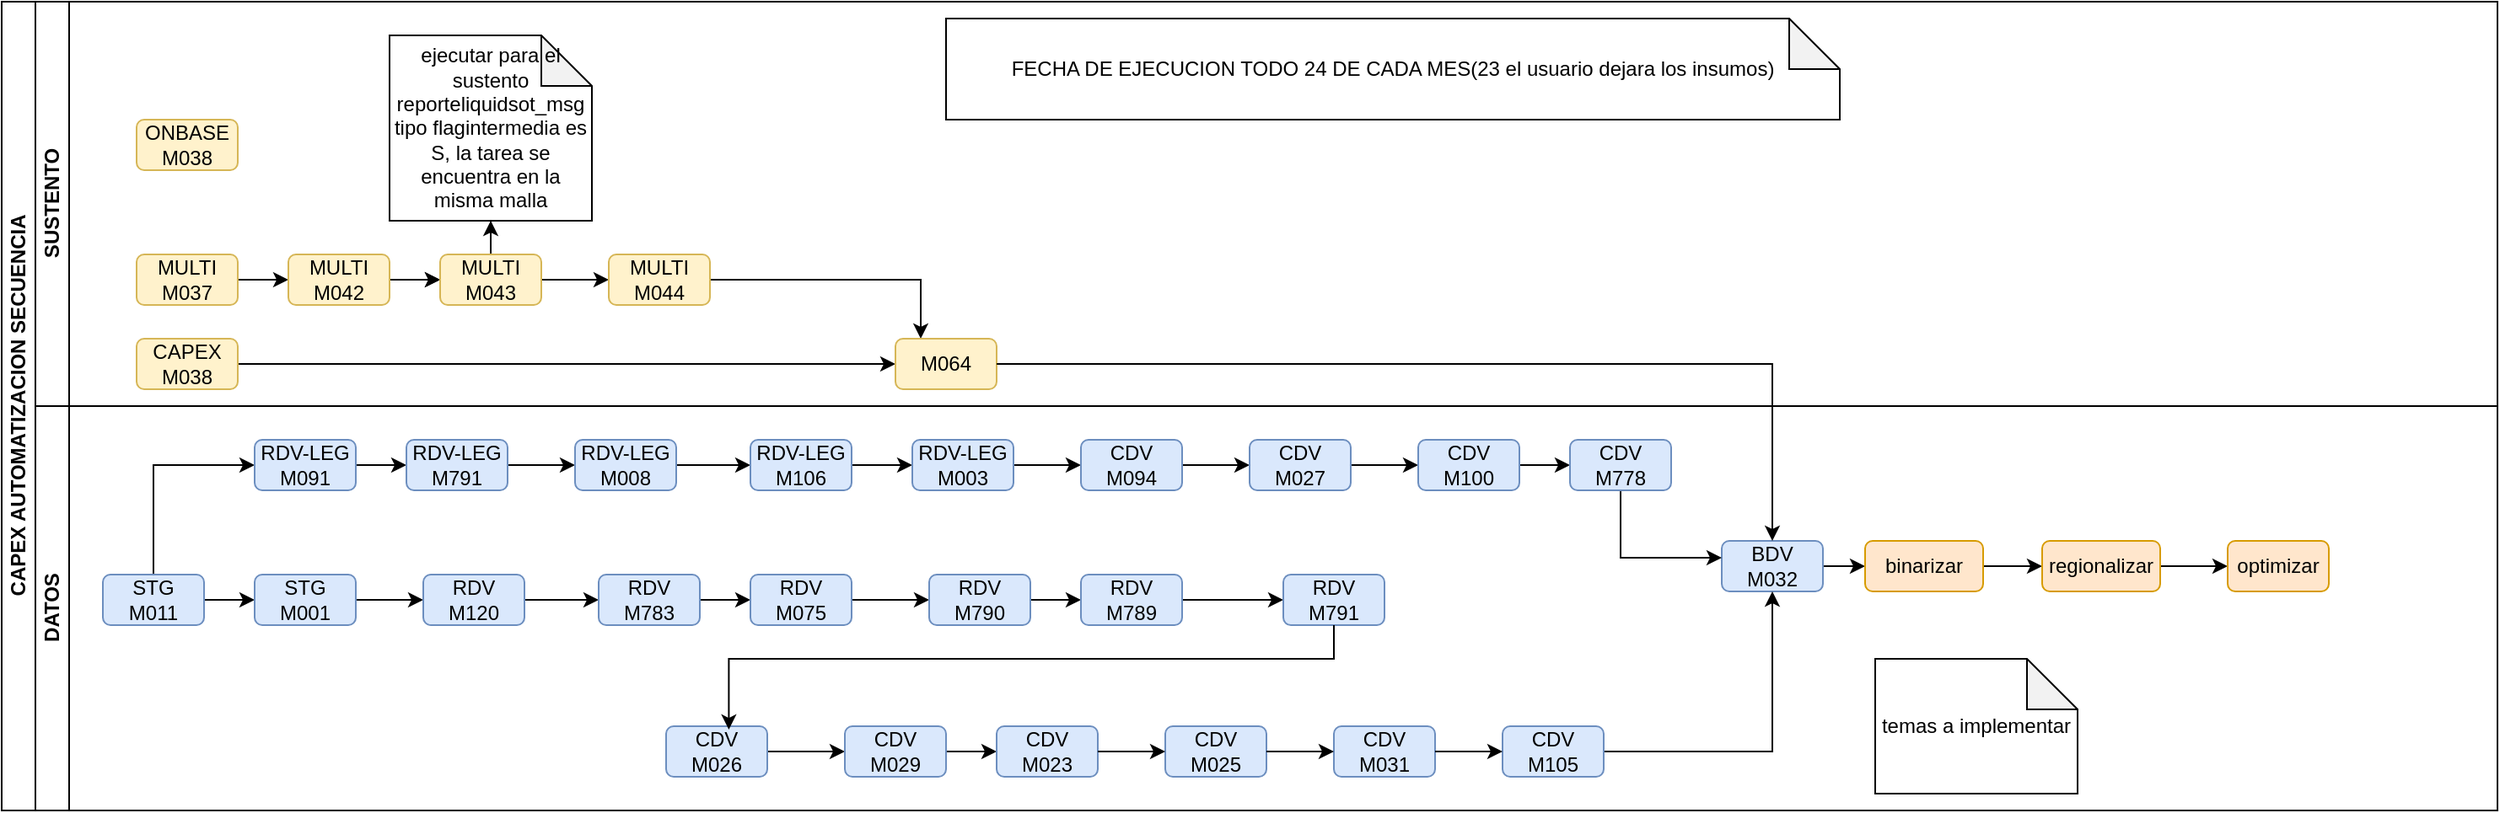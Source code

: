 <mxfile version="22.1.5" type="github">
  <diagram name="Página-1" id="SZONqNHoEBk2e5Q26ZTf">
    <mxGraphModel dx="1290" dy="542" grid="1" gridSize="10" guides="1" tooltips="1" connect="1" arrows="1" fold="1" page="1" pageScale="1" pageWidth="827" pageHeight="1169" math="0" shadow="0">
      <root>
        <mxCell id="0" />
        <mxCell id="1" parent="0" />
        <mxCell id="dYLYo-6RRwzFp5xRImiS-1" value="CAPEX AUTOMATIZACION SECUENCIA" style="swimlane;childLayout=stackLayout;resizeParent=1;resizeParentMax=0;horizontal=0;startSize=20;horizontalStack=0;html=1;" parent="1" vertex="1">
          <mxGeometry x="10" y="70" width="1480" height="480" as="geometry" />
        </mxCell>
        <mxCell id="dYLYo-6RRwzFp5xRImiS-2" value="SUSTENTO" style="swimlane;startSize=20;horizontal=0;html=1;" parent="dYLYo-6RRwzFp5xRImiS-1" vertex="1">
          <mxGeometry x="20" width="1460" height="240" as="geometry" />
        </mxCell>
        <mxCell id="dYLYo-6RRwzFp5xRImiS-11" value="" style="edgeStyle=orthogonalEdgeStyle;rounded=0;orthogonalLoop=1;jettySize=auto;html=1;" parent="dYLYo-6RRwzFp5xRImiS-2" source="dYLYo-6RRwzFp5xRImiS-7" target="dYLYo-6RRwzFp5xRImiS-8" edge="1">
          <mxGeometry relative="1" as="geometry" />
        </mxCell>
        <mxCell id="dYLYo-6RRwzFp5xRImiS-7" value="MULTI&lt;br&gt;M037" style="rounded=1;whiteSpace=wrap;html=1;fillColor=#fff2cc;strokeColor=#d6b656;" parent="dYLYo-6RRwzFp5xRImiS-2" vertex="1">
          <mxGeometry x="60" y="150" width="60" height="30" as="geometry" />
        </mxCell>
        <mxCell id="dYLYo-6RRwzFp5xRImiS-12" value="" style="edgeStyle=orthogonalEdgeStyle;rounded=0;orthogonalLoop=1;jettySize=auto;html=1;" parent="dYLYo-6RRwzFp5xRImiS-2" source="dYLYo-6RRwzFp5xRImiS-8" target="dYLYo-6RRwzFp5xRImiS-9" edge="1">
          <mxGeometry relative="1" as="geometry" />
        </mxCell>
        <mxCell id="dYLYo-6RRwzFp5xRImiS-49" value="" style="edgeStyle=orthogonalEdgeStyle;rounded=0;orthogonalLoop=1;jettySize=auto;html=1;" parent="dYLYo-6RRwzFp5xRImiS-2" source="dYLYo-6RRwzFp5xRImiS-8" target="dYLYo-6RRwzFp5xRImiS-9" edge="1">
          <mxGeometry relative="1" as="geometry" />
        </mxCell>
        <mxCell id="dYLYo-6RRwzFp5xRImiS-8" value="MULTI&lt;br&gt;M042" style="rounded=1;whiteSpace=wrap;html=1;fillColor=#fff2cc;strokeColor=#d6b656;" parent="dYLYo-6RRwzFp5xRImiS-2" vertex="1">
          <mxGeometry x="150" y="150" width="60" height="30" as="geometry" />
        </mxCell>
        <mxCell id="dYLYo-6RRwzFp5xRImiS-13" value="" style="edgeStyle=orthogonalEdgeStyle;rounded=0;orthogonalLoop=1;jettySize=auto;html=1;" parent="dYLYo-6RRwzFp5xRImiS-2" source="dYLYo-6RRwzFp5xRImiS-9" target="dYLYo-6RRwzFp5xRImiS-10" edge="1">
          <mxGeometry relative="1" as="geometry" />
        </mxCell>
        <mxCell id="dYLYo-6RRwzFp5xRImiS-52" value="" style="edgeStyle=orthogonalEdgeStyle;rounded=0;orthogonalLoop=1;jettySize=auto;html=1;" parent="dYLYo-6RRwzFp5xRImiS-2" source="dYLYo-6RRwzFp5xRImiS-9" target="dYLYo-6RRwzFp5xRImiS-51" edge="1">
          <mxGeometry relative="1" as="geometry" />
        </mxCell>
        <mxCell id="dYLYo-6RRwzFp5xRImiS-9" value="MULTI&lt;br&gt;M043" style="rounded=1;whiteSpace=wrap;html=1;fillColor=#fff2cc;strokeColor=#d6b656;" parent="dYLYo-6RRwzFp5xRImiS-2" vertex="1">
          <mxGeometry x="240" y="150" width="60" height="30" as="geometry" />
        </mxCell>
        <mxCell id="hPGo3_otTe4ZSKPym5bo-12" style="edgeStyle=orthogonalEdgeStyle;rounded=0;orthogonalLoop=1;jettySize=auto;html=1;entryX=0.25;entryY=0;entryDx=0;entryDy=0;" parent="dYLYo-6RRwzFp5xRImiS-2" source="dYLYo-6RRwzFp5xRImiS-10" target="dYLYo-6RRwzFp5xRImiS-53" edge="1">
          <mxGeometry relative="1" as="geometry" />
        </mxCell>
        <mxCell id="dYLYo-6RRwzFp5xRImiS-10" value="MULTI&lt;br&gt;M044" style="rounded=1;whiteSpace=wrap;html=1;fillColor=#fff2cc;strokeColor=#d6b656;" parent="dYLYo-6RRwzFp5xRImiS-2" vertex="1">
          <mxGeometry x="340" y="150" width="60" height="30" as="geometry" />
        </mxCell>
        <mxCell id="dYLYo-6RRwzFp5xRImiS-51" value="ejecutar para el sustento reporteliquidsot_msg&lt;br&gt;tipo flagintermedia es S, la tarea se encuentra en la misma malla" style="shape=note;whiteSpace=wrap;html=1;backgroundOutline=1;darkOpacity=0.05;" parent="dYLYo-6RRwzFp5xRImiS-2" vertex="1">
          <mxGeometry x="210" y="20" width="120" height="110" as="geometry" />
        </mxCell>
        <mxCell id="dYLYo-6RRwzFp5xRImiS-92" value="" style="edgeStyle=orthogonalEdgeStyle;rounded=0;orthogonalLoop=1;jettySize=auto;html=1;" parent="dYLYo-6RRwzFp5xRImiS-2" source="dYLYo-6RRwzFp5xRImiS-6" target="dYLYo-6RRwzFp5xRImiS-53" edge="1">
          <mxGeometry relative="1" as="geometry" />
        </mxCell>
        <mxCell id="dYLYo-6RRwzFp5xRImiS-6" value="CAPEX&lt;br&gt;M038" style="rounded=1;whiteSpace=wrap;html=1;fillColor=#fff2cc;strokeColor=#d6b656;" parent="dYLYo-6RRwzFp5xRImiS-2" vertex="1">
          <mxGeometry x="60" y="200" width="60" height="30" as="geometry" />
        </mxCell>
        <mxCell id="dYLYo-6RRwzFp5xRImiS-53" value="M064" style="rounded=1;whiteSpace=wrap;html=1;fillColor=#fff2cc;strokeColor=#d6b656;" parent="dYLYo-6RRwzFp5xRImiS-2" vertex="1">
          <mxGeometry x="510" y="200" width="60" height="30" as="geometry" />
        </mxCell>
        <mxCell id="dYLYo-6RRwzFp5xRImiS-98" value="FECHA DE EJECUCION TODO 24 DE CADA MES(23 el usuario dejara los insumos)" style="shape=note;whiteSpace=wrap;html=1;backgroundOutline=1;darkOpacity=0.05;" parent="dYLYo-6RRwzFp5xRImiS-2" vertex="1">
          <mxGeometry x="540" y="10" width="530" height="60" as="geometry" />
        </mxCell>
        <mxCell id="hPGo3_otTe4ZSKPym5bo-13" value="ONBASE&lt;br&gt;M038" style="rounded=1;whiteSpace=wrap;html=1;fillColor=#fff2cc;strokeColor=#d6b656;" parent="dYLYo-6RRwzFp5xRImiS-2" vertex="1">
          <mxGeometry x="60" y="70" width="60" height="30" as="geometry" />
        </mxCell>
        <mxCell id="dYLYo-6RRwzFp5xRImiS-5" value="DATOS" style="swimlane;startSize=20;horizontal=0;html=1;" parent="dYLYo-6RRwzFp5xRImiS-1" vertex="1">
          <mxGeometry x="20" y="240" width="1460" height="240" as="geometry" />
        </mxCell>
        <mxCell id="dYLYo-6RRwzFp5xRImiS-17" value="" style="edgeStyle=orthogonalEdgeStyle;rounded=0;orthogonalLoop=1;jettySize=auto;html=1;" parent="dYLYo-6RRwzFp5xRImiS-5" source="dYLYo-6RRwzFp5xRImiS-14" target="dYLYo-6RRwzFp5xRImiS-15" edge="1">
          <mxGeometry relative="1" as="geometry" />
        </mxCell>
        <mxCell id="dYLYo-6RRwzFp5xRImiS-32" value="" style="edgeStyle=orthogonalEdgeStyle;rounded=0;orthogonalLoop=1;jettySize=auto;html=1;" parent="dYLYo-6RRwzFp5xRImiS-5" source="dYLYo-6RRwzFp5xRImiS-14" target="dYLYo-6RRwzFp5xRImiS-25" edge="1">
          <mxGeometry relative="1" as="geometry">
            <Array as="points">
              <mxPoint x="70" y="35" />
            </Array>
          </mxGeometry>
        </mxCell>
        <mxCell id="dYLYo-6RRwzFp5xRImiS-14" value="STG&lt;br&gt;M011" style="rounded=1;whiteSpace=wrap;html=1;fillColor=#dae8fc;strokeColor=#6c8ebf;" parent="dYLYo-6RRwzFp5xRImiS-5" vertex="1">
          <mxGeometry x="40" y="100" width="60" height="30" as="geometry" />
        </mxCell>
        <mxCell id="dYLYo-6RRwzFp5xRImiS-22" value="" style="edgeStyle=orthogonalEdgeStyle;rounded=0;orthogonalLoop=1;jettySize=auto;html=1;" parent="dYLYo-6RRwzFp5xRImiS-5" source="dYLYo-6RRwzFp5xRImiS-15" target="dYLYo-6RRwzFp5xRImiS-16" edge="1">
          <mxGeometry relative="1" as="geometry" />
        </mxCell>
        <mxCell id="dYLYo-6RRwzFp5xRImiS-15" value="STG&lt;br&gt;M001" style="rounded=1;whiteSpace=wrap;html=1;fillColor=#dae8fc;strokeColor=#6c8ebf;" parent="dYLYo-6RRwzFp5xRImiS-5" vertex="1">
          <mxGeometry x="130" y="100" width="60" height="30" as="geometry" />
        </mxCell>
        <mxCell id="dYLYo-6RRwzFp5xRImiS-24" value="" style="edgeStyle=orthogonalEdgeStyle;rounded=0;orthogonalLoop=1;jettySize=auto;html=1;" parent="dYLYo-6RRwzFp5xRImiS-5" source="dYLYo-6RRwzFp5xRImiS-16" target="dYLYo-6RRwzFp5xRImiS-23" edge="1">
          <mxGeometry relative="1" as="geometry" />
        </mxCell>
        <mxCell id="dYLYo-6RRwzFp5xRImiS-16" value="RDV&lt;br&gt;M120" style="rounded=1;whiteSpace=wrap;html=1;fillColor=#dae8fc;strokeColor=#6c8ebf;" parent="dYLYo-6RRwzFp5xRImiS-5" vertex="1">
          <mxGeometry x="230" y="100" width="60" height="30" as="geometry" />
        </mxCell>
        <mxCell id="dYLYo-6RRwzFp5xRImiS-36" value="" style="edgeStyle=orthogonalEdgeStyle;rounded=0;orthogonalLoop=1;jettySize=auto;html=1;" parent="dYLYo-6RRwzFp5xRImiS-5" source="dYLYo-6RRwzFp5xRImiS-23" target="dYLYo-6RRwzFp5xRImiS-35" edge="1">
          <mxGeometry relative="1" as="geometry" />
        </mxCell>
        <mxCell id="dYLYo-6RRwzFp5xRImiS-23" value="RDV&lt;br&gt;M783" style="rounded=1;whiteSpace=wrap;html=1;fillColor=#dae8fc;strokeColor=#6c8ebf;" parent="dYLYo-6RRwzFp5xRImiS-5" vertex="1">
          <mxGeometry x="334" y="100" width="60" height="30" as="geometry" />
        </mxCell>
        <mxCell id="dYLYo-6RRwzFp5xRImiS-29" value="" style="edgeStyle=orthogonalEdgeStyle;rounded=0;orthogonalLoop=1;jettySize=auto;html=1;" parent="dYLYo-6RRwzFp5xRImiS-5" source="dYLYo-6RRwzFp5xRImiS-25" target="dYLYo-6RRwzFp5xRImiS-26" edge="1">
          <mxGeometry relative="1" as="geometry" />
        </mxCell>
        <mxCell id="dYLYo-6RRwzFp5xRImiS-25" value="RDV-LEG&lt;br&gt;M091" style="rounded=1;whiteSpace=wrap;html=1;fillColor=#dae8fc;strokeColor=#6c8ebf;" parent="dYLYo-6RRwzFp5xRImiS-5" vertex="1">
          <mxGeometry x="130" y="20" width="60" height="30" as="geometry" />
        </mxCell>
        <mxCell id="dYLYo-6RRwzFp5xRImiS-30" value="" style="edgeStyle=orthogonalEdgeStyle;rounded=0;orthogonalLoop=1;jettySize=auto;html=1;" parent="dYLYo-6RRwzFp5xRImiS-5" source="dYLYo-6RRwzFp5xRImiS-26" target="dYLYo-6RRwzFp5xRImiS-27" edge="1">
          <mxGeometry relative="1" as="geometry" />
        </mxCell>
        <mxCell id="dYLYo-6RRwzFp5xRImiS-26" value="RDV-LEG&lt;br&gt;M791" style="rounded=1;whiteSpace=wrap;html=1;fillColor=#dae8fc;strokeColor=#6c8ebf;" parent="dYLYo-6RRwzFp5xRImiS-5" vertex="1">
          <mxGeometry x="220" y="20" width="60" height="30" as="geometry" />
        </mxCell>
        <mxCell id="dYLYo-6RRwzFp5xRImiS-31" value="" style="edgeStyle=orthogonalEdgeStyle;rounded=0;orthogonalLoop=1;jettySize=auto;html=1;" parent="dYLYo-6RRwzFp5xRImiS-5" source="dYLYo-6RRwzFp5xRImiS-27" target="dYLYo-6RRwzFp5xRImiS-28" edge="1">
          <mxGeometry relative="1" as="geometry" />
        </mxCell>
        <mxCell id="dYLYo-6RRwzFp5xRImiS-27" value="RDV-LEG&lt;br&gt;M008" style="rounded=1;whiteSpace=wrap;html=1;fillColor=#dae8fc;strokeColor=#6c8ebf;" parent="dYLYo-6RRwzFp5xRImiS-5" vertex="1">
          <mxGeometry x="320" y="20" width="60" height="30" as="geometry" />
        </mxCell>
        <mxCell id="dYLYo-6RRwzFp5xRImiS-34" value="" style="edgeStyle=orthogonalEdgeStyle;rounded=0;orthogonalLoop=1;jettySize=auto;html=1;" parent="dYLYo-6RRwzFp5xRImiS-5" source="dYLYo-6RRwzFp5xRImiS-28" target="dYLYo-6RRwzFp5xRImiS-33" edge="1">
          <mxGeometry relative="1" as="geometry" />
        </mxCell>
        <mxCell id="dYLYo-6RRwzFp5xRImiS-28" value="RDV-LEG&lt;br&gt;M106" style="rounded=1;whiteSpace=wrap;html=1;fillColor=#dae8fc;strokeColor=#6c8ebf;" parent="dYLYo-6RRwzFp5xRImiS-5" vertex="1">
          <mxGeometry x="424" y="20" width="60" height="30" as="geometry" />
        </mxCell>
        <mxCell id="hPGo3_otTe4ZSKPym5bo-1" value="" style="edgeStyle=orthogonalEdgeStyle;rounded=0;orthogonalLoop=1;jettySize=auto;html=1;" parent="dYLYo-6RRwzFp5xRImiS-5" source="dYLYo-6RRwzFp5xRImiS-33" target="dYLYo-6RRwzFp5xRImiS-59" edge="1">
          <mxGeometry relative="1" as="geometry" />
        </mxCell>
        <mxCell id="dYLYo-6RRwzFp5xRImiS-33" value="RDV-LEG&lt;br&gt;M003" style="rounded=1;whiteSpace=wrap;html=1;fillColor=#dae8fc;strokeColor=#6c8ebf;" parent="dYLYo-6RRwzFp5xRImiS-5" vertex="1">
          <mxGeometry x="520" y="20" width="60" height="30" as="geometry" />
        </mxCell>
        <mxCell id="dYLYo-6RRwzFp5xRImiS-38" value="" style="edgeStyle=orthogonalEdgeStyle;rounded=0;orthogonalLoop=1;jettySize=auto;html=1;" parent="dYLYo-6RRwzFp5xRImiS-5" source="dYLYo-6RRwzFp5xRImiS-35" target="dYLYo-6RRwzFp5xRImiS-37" edge="1">
          <mxGeometry relative="1" as="geometry" />
        </mxCell>
        <mxCell id="dYLYo-6RRwzFp5xRImiS-35" value="RDV&lt;br&gt;M075" style="rounded=1;whiteSpace=wrap;html=1;fillColor=#dae8fc;strokeColor=#6c8ebf;" parent="dYLYo-6RRwzFp5xRImiS-5" vertex="1">
          <mxGeometry x="424" y="100" width="60" height="30" as="geometry" />
        </mxCell>
        <mxCell id="dYLYo-6RRwzFp5xRImiS-45" value="" style="edgeStyle=orthogonalEdgeStyle;rounded=0;orthogonalLoop=1;jettySize=auto;html=1;" parent="dYLYo-6RRwzFp5xRImiS-5" source="dYLYo-6RRwzFp5xRImiS-37" target="dYLYo-6RRwzFp5xRImiS-40" edge="1">
          <mxGeometry relative="1" as="geometry" />
        </mxCell>
        <mxCell id="dYLYo-6RRwzFp5xRImiS-37" value="RDV&lt;br&gt;M790" style="rounded=1;whiteSpace=wrap;html=1;fillColor=#dae8fc;strokeColor=#6c8ebf;" parent="dYLYo-6RRwzFp5xRImiS-5" vertex="1">
          <mxGeometry x="530" y="100" width="60" height="30" as="geometry" />
        </mxCell>
        <mxCell id="dYLYo-6RRwzFp5xRImiS-87" value="" style="edgeStyle=orthogonalEdgeStyle;rounded=0;orthogonalLoop=1;jettySize=auto;html=1;" parent="dYLYo-6RRwzFp5xRImiS-5" source="dYLYo-6RRwzFp5xRImiS-40" target="dYLYo-6RRwzFp5xRImiS-43" edge="1">
          <mxGeometry relative="1" as="geometry" />
        </mxCell>
        <mxCell id="dYLYo-6RRwzFp5xRImiS-40" value="RDV&lt;br&gt;M789" style="rounded=1;whiteSpace=wrap;html=1;fillColor=#dae8fc;strokeColor=#6c8ebf;" parent="dYLYo-6RRwzFp5xRImiS-5" vertex="1">
          <mxGeometry x="620" y="100" width="60" height="30" as="geometry" />
        </mxCell>
        <mxCell id="dYLYo-6RRwzFp5xRImiS-43" value="RDV&lt;br&gt;M791" style="rounded=1;whiteSpace=wrap;html=1;fillColor=#dae8fc;strokeColor=#6c8ebf;" parent="dYLYo-6RRwzFp5xRImiS-5" vertex="1">
          <mxGeometry x="740" y="100" width="60" height="30" as="geometry" />
        </mxCell>
        <mxCell id="dYLYo-6RRwzFp5xRImiS-105" style="edgeStyle=orthogonalEdgeStyle;rounded=0;orthogonalLoop=1;jettySize=auto;html=1;entryX=0;entryY=0.5;entryDx=0;entryDy=0;" parent="dYLYo-6RRwzFp5xRImiS-5" source="dYLYo-6RRwzFp5xRImiS-95" target="dYLYo-6RRwzFp5xRImiS-99" edge="1">
          <mxGeometry relative="1" as="geometry" />
        </mxCell>
        <mxCell id="dYLYo-6RRwzFp5xRImiS-95" value="BDV&lt;br&gt;M032" style="rounded=1;whiteSpace=wrap;html=1;fillColor=#dae8fc;strokeColor=#6c8ebf;" parent="dYLYo-6RRwzFp5xRImiS-5" vertex="1">
          <mxGeometry x="1000" y="80" width="60" height="30" as="geometry" />
        </mxCell>
        <mxCell id="dYLYo-6RRwzFp5xRImiS-107" style="edgeStyle=orthogonalEdgeStyle;rounded=0;orthogonalLoop=1;jettySize=auto;html=1;entryX=0;entryY=0.5;entryDx=0;entryDy=0;" parent="dYLYo-6RRwzFp5xRImiS-5" source="dYLYo-6RRwzFp5xRImiS-99" target="dYLYo-6RRwzFp5xRImiS-100" edge="1">
          <mxGeometry relative="1" as="geometry" />
        </mxCell>
        <mxCell id="dYLYo-6RRwzFp5xRImiS-99" value="binarizar" style="rounded=1;whiteSpace=wrap;html=1;fillColor=#ffe6cc;strokeColor=#d79b00;" parent="dYLYo-6RRwzFp5xRImiS-5" vertex="1">
          <mxGeometry x="1085" y="80" width="70" height="30" as="geometry" />
        </mxCell>
        <mxCell id="dYLYo-6RRwzFp5xRImiS-108" value="" style="edgeStyle=orthogonalEdgeStyle;rounded=0;orthogonalLoop=1;jettySize=auto;html=1;" parent="dYLYo-6RRwzFp5xRImiS-5" source="dYLYo-6RRwzFp5xRImiS-100" target="dYLYo-6RRwzFp5xRImiS-101" edge="1">
          <mxGeometry relative="1" as="geometry" />
        </mxCell>
        <mxCell id="dYLYo-6RRwzFp5xRImiS-100" value="regionalizar" style="rounded=1;whiteSpace=wrap;html=1;fillColor=#ffe6cc;strokeColor=#d79b00;" parent="dYLYo-6RRwzFp5xRImiS-5" vertex="1">
          <mxGeometry x="1190" y="80" width="70" height="30" as="geometry" />
        </mxCell>
        <mxCell id="dYLYo-6RRwzFp5xRImiS-102" value="temas a implementar" style="shape=note;whiteSpace=wrap;html=1;backgroundOutline=1;darkOpacity=0.05;" parent="dYLYo-6RRwzFp5xRImiS-5" vertex="1">
          <mxGeometry x="1091" y="150" width="120" height="80" as="geometry" />
        </mxCell>
        <mxCell id="dYLYo-6RRwzFp5xRImiS-101" value="optimizar" style="rounded=1;whiteSpace=wrap;html=1;fillColor=#ffe6cc;strokeColor=#d79b00;" parent="dYLYo-6RRwzFp5xRImiS-5" vertex="1">
          <mxGeometry x="1300" y="80" width="60" height="30" as="geometry" />
        </mxCell>
        <mxCell id="hPGo3_otTe4ZSKPym5bo-3" value="" style="edgeStyle=orthogonalEdgeStyle;rounded=0;orthogonalLoop=1;jettySize=auto;html=1;" parent="dYLYo-6RRwzFp5xRImiS-5" source="dYLYo-6RRwzFp5xRImiS-59" target="dYLYo-6RRwzFp5xRImiS-61" edge="1">
          <mxGeometry relative="1" as="geometry" />
        </mxCell>
        <mxCell id="dYLYo-6RRwzFp5xRImiS-59" value="CDV&lt;br&gt;M094" style="rounded=1;whiteSpace=wrap;html=1;fillColor=#dae8fc;strokeColor=#6c8ebf;" parent="dYLYo-6RRwzFp5xRImiS-5" vertex="1">
          <mxGeometry x="620" y="20" width="60" height="30" as="geometry" />
        </mxCell>
        <mxCell id="hPGo3_otTe4ZSKPym5bo-4" value="" style="edgeStyle=orthogonalEdgeStyle;rounded=0;orthogonalLoop=1;jettySize=auto;html=1;" parent="dYLYo-6RRwzFp5xRImiS-5" source="dYLYo-6RRwzFp5xRImiS-61" target="dYLYo-6RRwzFp5xRImiS-63" edge="1">
          <mxGeometry relative="1" as="geometry" />
        </mxCell>
        <mxCell id="dYLYo-6RRwzFp5xRImiS-61" value="CDV&lt;br&gt;M027" style="rounded=1;whiteSpace=wrap;html=1;fillColor=#dae8fc;strokeColor=#6c8ebf;" parent="dYLYo-6RRwzFp5xRImiS-5" vertex="1">
          <mxGeometry x="720" y="20" width="60" height="30" as="geometry" />
        </mxCell>
        <mxCell id="hPGo3_otTe4ZSKPym5bo-5" value="" style="edgeStyle=orthogonalEdgeStyle;rounded=0;orthogonalLoop=1;jettySize=auto;html=1;" parent="dYLYo-6RRwzFp5xRImiS-5" source="dYLYo-6RRwzFp5xRImiS-63" target="dYLYo-6RRwzFp5xRImiS-65" edge="1">
          <mxGeometry relative="1" as="geometry" />
        </mxCell>
        <mxCell id="dYLYo-6RRwzFp5xRImiS-63" value="CDV&lt;br&gt;M100" style="rounded=1;whiteSpace=wrap;html=1;fillColor=#dae8fc;strokeColor=#6c8ebf;" parent="dYLYo-6RRwzFp5xRImiS-5" vertex="1">
          <mxGeometry x="820" y="20" width="60" height="30" as="geometry" />
        </mxCell>
        <mxCell id="hPGo3_otTe4ZSKPym5bo-9" style="edgeStyle=orthogonalEdgeStyle;rounded=0;orthogonalLoop=1;jettySize=auto;html=1;" parent="dYLYo-6RRwzFp5xRImiS-5" source="dYLYo-6RRwzFp5xRImiS-65" target="dYLYo-6RRwzFp5xRImiS-95" edge="1">
          <mxGeometry relative="1" as="geometry">
            <Array as="points">
              <mxPoint x="940" y="90" />
            </Array>
          </mxGeometry>
        </mxCell>
        <mxCell id="dYLYo-6RRwzFp5xRImiS-65" value="CDV&lt;br&gt;M778" style="rounded=1;whiteSpace=wrap;html=1;fillColor=#dae8fc;strokeColor=#6c8ebf;" parent="dYLYo-6RRwzFp5xRImiS-5" vertex="1">
          <mxGeometry x="910" y="20" width="60" height="30" as="geometry" />
        </mxCell>
        <mxCell id="hPGo3_otTe4ZSKPym5bo-7" value="" style="edgeStyle=orthogonalEdgeStyle;rounded=0;orthogonalLoop=1;jettySize=auto;html=1;" parent="dYLYo-6RRwzFp5xRImiS-5" source="dYLYo-6RRwzFp5xRImiS-76" target="dYLYo-6RRwzFp5xRImiS-78" edge="1">
          <mxGeometry relative="1" as="geometry" />
        </mxCell>
        <mxCell id="dYLYo-6RRwzFp5xRImiS-76" value="CDV&lt;br&gt;M026" style="rounded=1;whiteSpace=wrap;html=1;fillColor=#dae8fc;strokeColor=#6c8ebf;" parent="dYLYo-6RRwzFp5xRImiS-5" vertex="1">
          <mxGeometry x="374" y="190" width="60" height="30" as="geometry" />
        </mxCell>
        <mxCell id="hPGo3_otTe4ZSKPym5bo-8" value="" style="edgeStyle=orthogonalEdgeStyle;rounded=0;orthogonalLoop=1;jettySize=auto;html=1;" parent="dYLYo-6RRwzFp5xRImiS-5" source="dYLYo-6RRwzFp5xRImiS-78" target="dYLYo-6RRwzFp5xRImiS-80" edge="1">
          <mxGeometry relative="1" as="geometry" />
        </mxCell>
        <mxCell id="dYLYo-6RRwzFp5xRImiS-78" value="CDV&lt;br&gt;M029" style="rounded=1;whiteSpace=wrap;html=1;fillColor=#dae8fc;strokeColor=#6c8ebf;" parent="dYLYo-6RRwzFp5xRImiS-5" vertex="1">
          <mxGeometry x="480" y="190" width="60" height="30" as="geometry" />
        </mxCell>
        <mxCell id="dYLYo-6RRwzFp5xRImiS-80" value="CDV&lt;br&gt;M023" style="rounded=1;whiteSpace=wrap;html=1;fillColor=#dae8fc;strokeColor=#6c8ebf;" parent="dYLYo-6RRwzFp5xRImiS-5" vertex="1">
          <mxGeometry x="570" y="190" width="60" height="30" as="geometry" />
        </mxCell>
        <mxCell id="dYLYo-6RRwzFp5xRImiS-82" value="CDV&lt;br&gt;M025" style="rounded=1;whiteSpace=wrap;html=1;fillColor=#dae8fc;strokeColor=#6c8ebf;" parent="dYLYo-6RRwzFp5xRImiS-5" vertex="1">
          <mxGeometry x="670" y="190" width="60" height="30" as="geometry" />
        </mxCell>
        <mxCell id="dYLYo-6RRwzFp5xRImiS-79" value="" style="edgeStyle=orthogonalEdgeStyle;rounded=0;orthogonalLoop=1;jettySize=auto;html=1;" parent="dYLYo-6RRwzFp5xRImiS-5" source="dYLYo-6RRwzFp5xRImiS-80" target="dYLYo-6RRwzFp5xRImiS-82" edge="1">
          <mxGeometry relative="1" as="geometry" />
        </mxCell>
        <mxCell id="dYLYo-6RRwzFp5xRImiS-84" value="CDV&lt;br&gt;M031" style="rounded=1;whiteSpace=wrap;html=1;fillColor=#dae8fc;strokeColor=#6c8ebf;" parent="dYLYo-6RRwzFp5xRImiS-5" vertex="1">
          <mxGeometry x="770" y="190" width="60" height="30" as="geometry" />
        </mxCell>
        <mxCell id="dYLYo-6RRwzFp5xRImiS-81" value="" style="edgeStyle=orthogonalEdgeStyle;rounded=0;orthogonalLoop=1;jettySize=auto;html=1;" parent="dYLYo-6RRwzFp5xRImiS-5" source="dYLYo-6RRwzFp5xRImiS-82" target="dYLYo-6RRwzFp5xRImiS-84" edge="1">
          <mxGeometry relative="1" as="geometry" />
        </mxCell>
        <mxCell id="hPGo3_otTe4ZSKPym5bo-14" style="edgeStyle=orthogonalEdgeStyle;rounded=0;orthogonalLoop=1;jettySize=auto;html=1;entryX=0.5;entryY=1;entryDx=0;entryDy=0;" parent="dYLYo-6RRwzFp5xRImiS-5" source="dYLYo-6RRwzFp5xRImiS-85" target="dYLYo-6RRwzFp5xRImiS-95" edge="1">
          <mxGeometry relative="1" as="geometry" />
        </mxCell>
        <mxCell id="dYLYo-6RRwzFp5xRImiS-85" value="CDV&lt;br&gt;M105" style="rounded=1;whiteSpace=wrap;html=1;fillColor=#dae8fc;strokeColor=#6c8ebf;" parent="dYLYo-6RRwzFp5xRImiS-5" vertex="1">
          <mxGeometry x="870" y="190" width="60" height="30" as="geometry" />
        </mxCell>
        <mxCell id="dYLYo-6RRwzFp5xRImiS-83" value="" style="edgeStyle=orthogonalEdgeStyle;rounded=0;orthogonalLoop=1;jettySize=auto;html=1;" parent="dYLYo-6RRwzFp5xRImiS-5" source="dYLYo-6RRwzFp5xRImiS-84" target="dYLYo-6RRwzFp5xRImiS-85" edge="1">
          <mxGeometry relative="1" as="geometry" />
        </mxCell>
        <mxCell id="hPGo3_otTe4ZSKPym5bo-6" style="edgeStyle=orthogonalEdgeStyle;rounded=0;orthogonalLoop=1;jettySize=auto;html=1;entryX=0.62;entryY=0.067;entryDx=0;entryDy=0;entryPerimeter=0;" parent="dYLYo-6RRwzFp5xRImiS-5" source="dYLYo-6RRwzFp5xRImiS-43" target="dYLYo-6RRwzFp5xRImiS-76" edge="1">
          <mxGeometry relative="1" as="geometry">
            <Array as="points">
              <mxPoint x="770" y="150" />
              <mxPoint x="411" y="150" />
            </Array>
          </mxGeometry>
        </mxCell>
        <mxCell id="hPGo3_otTe4ZSKPym5bo-11" style="edgeStyle=orthogonalEdgeStyle;rounded=0;orthogonalLoop=1;jettySize=auto;html=1;" parent="dYLYo-6RRwzFp5xRImiS-1" source="dYLYo-6RRwzFp5xRImiS-53" target="dYLYo-6RRwzFp5xRImiS-95" edge="1">
          <mxGeometry relative="1" as="geometry" />
        </mxCell>
      </root>
    </mxGraphModel>
  </diagram>
</mxfile>
